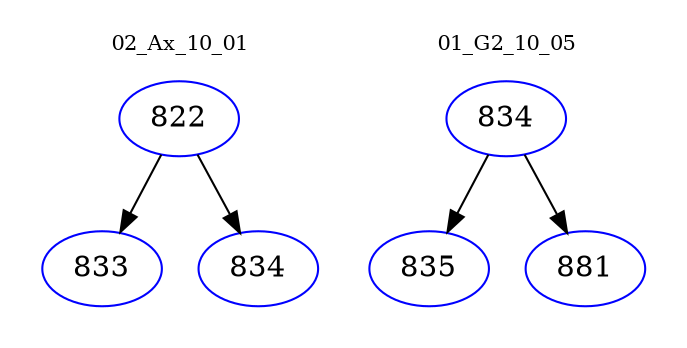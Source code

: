 digraph{
subgraph cluster_0 {
color = white
label = "02_Ax_10_01";
fontsize=10;
T0_822 [label="822", color="blue"]
T0_822 -> T0_833 [color="black"]
T0_833 [label="833", color="blue"]
T0_822 -> T0_834 [color="black"]
T0_834 [label="834", color="blue"]
}
subgraph cluster_1 {
color = white
label = "01_G2_10_05";
fontsize=10;
T1_834 [label="834", color="blue"]
T1_834 -> T1_835 [color="black"]
T1_835 [label="835", color="blue"]
T1_834 -> T1_881 [color="black"]
T1_881 [label="881", color="blue"]
}
}
